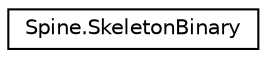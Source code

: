 digraph "그래픽컬한 클래스 계통도"
{
 // LATEX_PDF_SIZE
  edge [fontname="Helvetica",fontsize="10",labelfontname="Helvetica",labelfontsize="10"];
  node [fontname="Helvetica",fontsize="10",shape=record];
  rankdir="LR";
  Node0 [label="Spine.SkeletonBinary",height=0.2,width=0.4,color="black", fillcolor="white", style="filled",URL="$class_spine_1_1_skeleton_binary.html",tooltip=" "];
}
